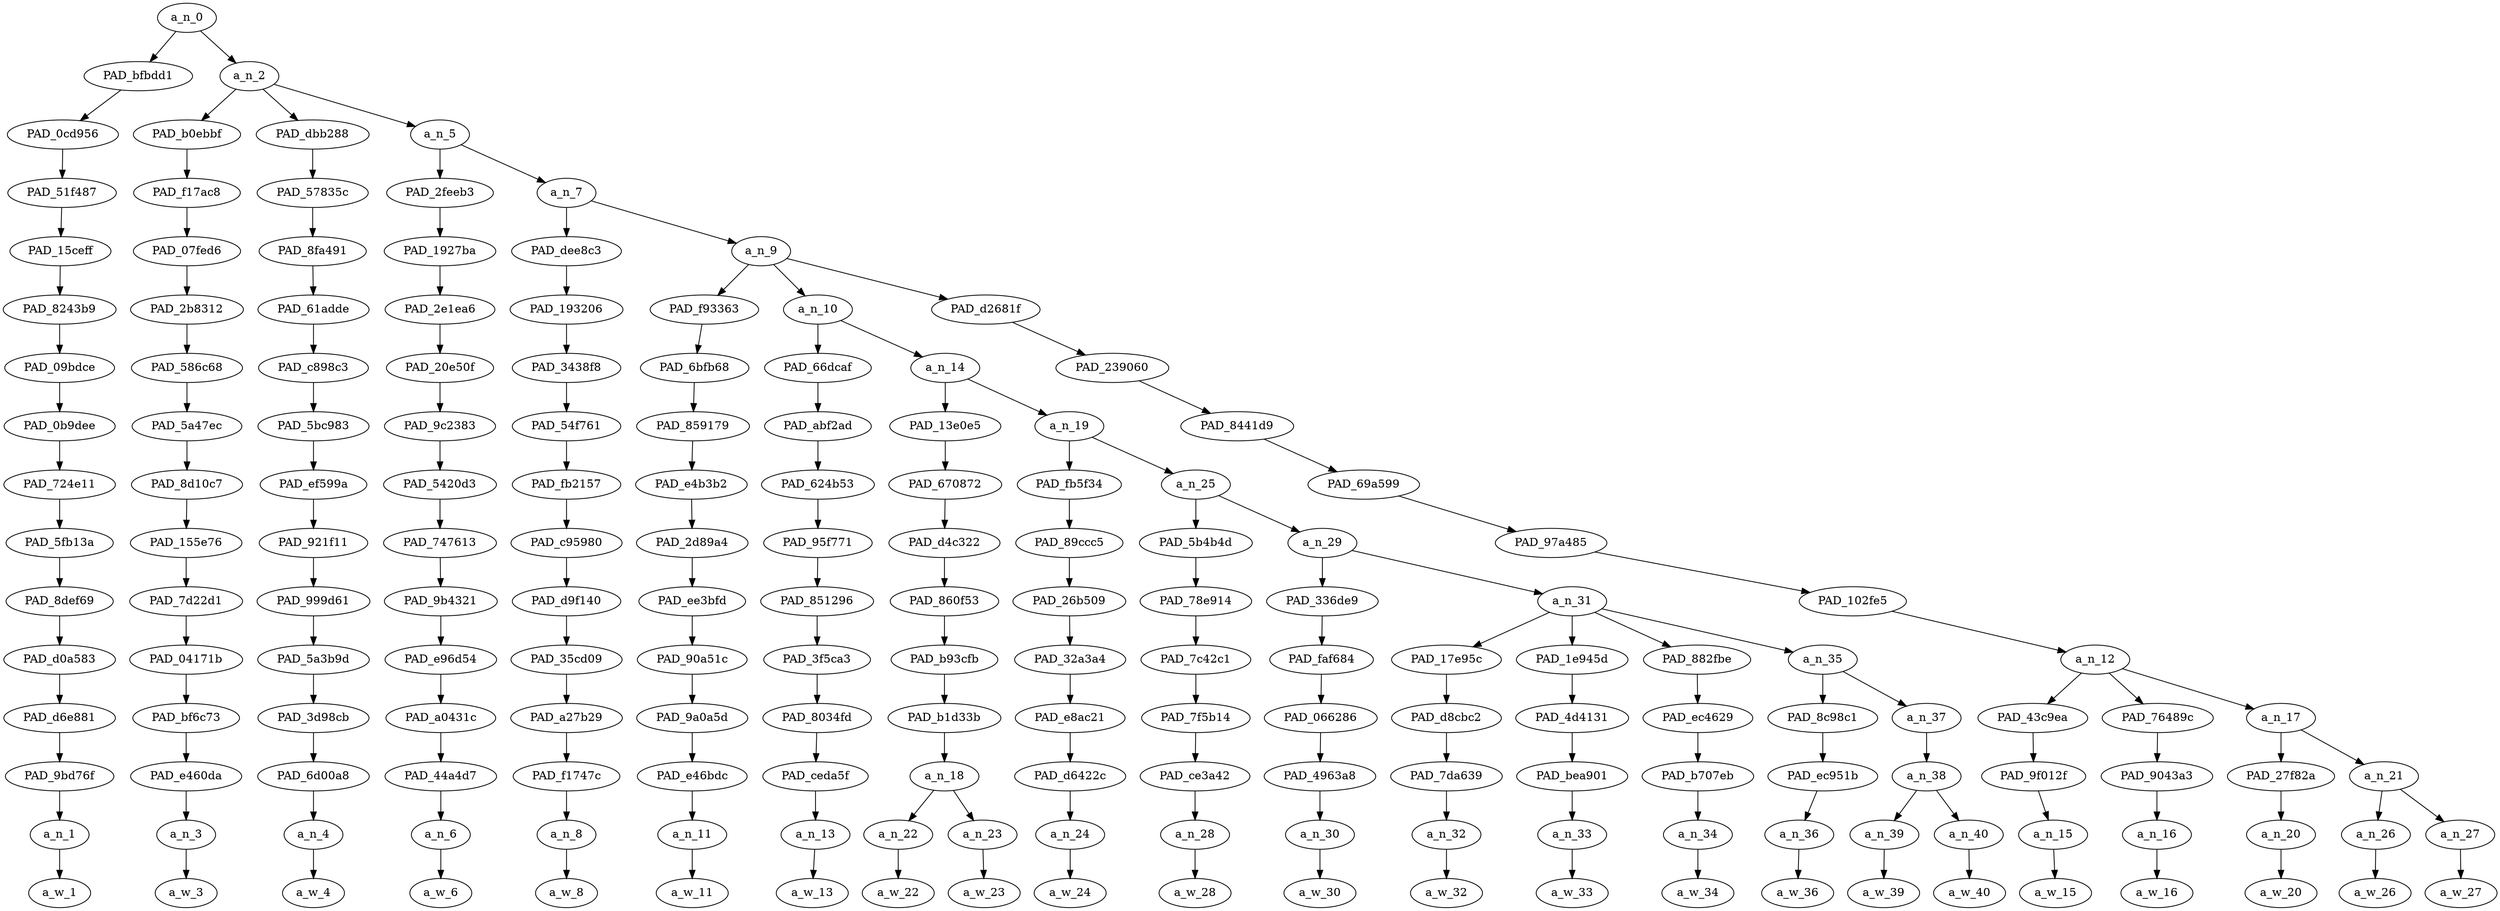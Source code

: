strict digraph "" {
	a_n_0	[div_dir=1,
		index=0,
		level=15,
		pos="1.5089789496527777,15!",
		text_span="[0, 1, 2, 3, 4, 5, 6, 7, 8, 9, 10, 11, 12, 13, 14, 15, 16, 17, 18, 19, 20, 21, 22]",
		value=0.99999999];
	PAD_bfbdd1	[div_dir=-1,
		index=0,
		level=14,
		pos="0.0,14!",
		text_span="[0]",
		value=0.04956374];
	a_n_0 -> PAD_bfbdd1;
	a_n_2	[div_dir=1,
		index=1,
		level=14,
		pos="3.0179578993055554,14!",
		text_span="[1, 2, 3, 4, 5, 6, 7, 8, 9, 10, 11, 12, 13, 14, 15, 16, 17, 18, 19, 20, 21, 22]",
		value=0.95024301];
	a_n_0 -> a_n_2;
	PAD_0cd956	[div_dir=-1,
		index=0,
		level=13,
		pos="0.0,13!",
		text_span="[0]",
		value=0.04956374];
	PAD_bfbdd1 -> PAD_0cd956;
	PAD_51f487	[div_dir=-1,
		index=0,
		level=12,
		pos="0.0,12!",
		text_span="[0]",
		value=0.04956374];
	PAD_0cd956 -> PAD_51f487;
	PAD_15ceff	[div_dir=-1,
		index=0,
		level=11,
		pos="0.0,11!",
		text_span="[0]",
		value=0.04956374];
	PAD_51f487 -> PAD_15ceff;
	PAD_8243b9	[div_dir=-1,
		index=0,
		level=10,
		pos="0.0,10!",
		text_span="[0]",
		value=0.04956374];
	PAD_15ceff -> PAD_8243b9;
	PAD_09bdce	[div_dir=-1,
		index=0,
		level=9,
		pos="0.0,9!",
		text_span="[0]",
		value=0.04956374];
	PAD_8243b9 -> PAD_09bdce;
	PAD_0b9dee	[div_dir=-1,
		index=0,
		level=8,
		pos="0.0,8!",
		text_span="[0]",
		value=0.04956374];
	PAD_09bdce -> PAD_0b9dee;
	PAD_724e11	[div_dir=-1,
		index=0,
		level=7,
		pos="0.0,7!",
		text_span="[0]",
		value=0.04956374];
	PAD_0b9dee -> PAD_724e11;
	PAD_5fb13a	[div_dir=-1,
		index=0,
		level=6,
		pos="0.0,6!",
		text_span="[0]",
		value=0.04956374];
	PAD_724e11 -> PAD_5fb13a;
	PAD_8def69	[div_dir=-1,
		index=0,
		level=5,
		pos="0.0,5!",
		text_span="[0]",
		value=0.04956374];
	PAD_5fb13a -> PAD_8def69;
	PAD_d0a583	[div_dir=-1,
		index=0,
		level=4,
		pos="0.0,4!",
		text_span="[0]",
		value=0.04956374];
	PAD_8def69 -> PAD_d0a583;
	PAD_d6e881	[div_dir=-1,
		index=0,
		level=3,
		pos="0.0,3!",
		text_span="[0]",
		value=0.04956374];
	PAD_d0a583 -> PAD_d6e881;
	PAD_9bd76f	[div_dir=-1,
		index=0,
		level=2,
		pos="0.0,2!",
		text_span="[0]",
		value=0.04956374];
	PAD_d6e881 -> PAD_9bd76f;
	a_n_1	[div_dir=-1,
		index=0,
		level=1,
		pos="0.0,1!",
		text_span="[0]",
		value=0.04956374];
	PAD_9bd76f -> a_n_1;
	a_w_1	[div_dir=0,
		index=0,
		level=0,
		pos="0,0!",
		text_span="[0]",
		value=i];
	a_n_1 -> a_w_1;
	PAD_b0ebbf	[div_dir=1,
		index=1,
		level=13,
		pos="1.0,13!",
		text_span="[1]",
		value=0.04055684];
	a_n_2 -> PAD_b0ebbf;
	PAD_dbb288	[div_dir=1,
		index=2,
		level=13,
		pos="2.0,13!",
		text_span="[2]",
		value=0.05141662];
	a_n_2 -> PAD_dbb288;
	a_n_5	[div_dir=1,
		index=3,
		level=13,
		pos="6.053873697916666,13!",
		text_span="[3, 4, 5, 6, 7, 8, 9, 10, 11, 12, 13, 14, 15, 16, 17, 18, 19, 20, 21, 22]",
		value=0.85800216];
	a_n_2 -> a_n_5;
	PAD_f17ac8	[div_dir=1,
		index=1,
		level=12,
		pos="1.0,12!",
		text_span="[1]",
		value=0.04055684];
	PAD_b0ebbf -> PAD_f17ac8;
	PAD_07fed6	[div_dir=1,
		index=1,
		level=11,
		pos="1.0,11!",
		text_span="[1]",
		value=0.04055684];
	PAD_f17ac8 -> PAD_07fed6;
	PAD_2b8312	[div_dir=1,
		index=1,
		level=10,
		pos="1.0,10!",
		text_span="[1]",
		value=0.04055684];
	PAD_07fed6 -> PAD_2b8312;
	PAD_586c68	[div_dir=1,
		index=1,
		level=9,
		pos="1.0,9!",
		text_span="[1]",
		value=0.04055684];
	PAD_2b8312 -> PAD_586c68;
	PAD_5a47ec	[div_dir=1,
		index=1,
		level=8,
		pos="1.0,8!",
		text_span="[1]",
		value=0.04055684];
	PAD_586c68 -> PAD_5a47ec;
	PAD_8d10c7	[div_dir=1,
		index=1,
		level=7,
		pos="1.0,7!",
		text_span="[1]",
		value=0.04055684];
	PAD_5a47ec -> PAD_8d10c7;
	PAD_155e76	[div_dir=1,
		index=1,
		level=6,
		pos="1.0,6!",
		text_span="[1]",
		value=0.04055684];
	PAD_8d10c7 -> PAD_155e76;
	PAD_7d22d1	[div_dir=1,
		index=1,
		level=5,
		pos="1.0,5!",
		text_span="[1]",
		value=0.04055684];
	PAD_155e76 -> PAD_7d22d1;
	PAD_04171b	[div_dir=1,
		index=1,
		level=4,
		pos="1.0,4!",
		text_span="[1]",
		value=0.04055684];
	PAD_7d22d1 -> PAD_04171b;
	PAD_bf6c73	[div_dir=1,
		index=1,
		level=3,
		pos="1.0,3!",
		text_span="[1]",
		value=0.04055684];
	PAD_04171b -> PAD_bf6c73;
	PAD_e460da	[div_dir=1,
		index=1,
		level=2,
		pos="1.0,2!",
		text_span="[1]",
		value=0.04055684];
	PAD_bf6c73 -> PAD_e460da;
	a_n_3	[div_dir=1,
		index=1,
		level=1,
		pos="1.0,1!",
		text_span="[1]",
		value=0.04055684];
	PAD_e460da -> a_n_3;
	a_w_3	[div_dir=0,
		index=1,
		level=0,
		pos="1,0!",
		text_span="[1]",
		value=have];
	a_n_3 -> a_w_3;
	PAD_57835c	[div_dir=1,
		index=2,
		level=12,
		pos="2.0,12!",
		text_span="[2]",
		value=0.05141662];
	PAD_dbb288 -> PAD_57835c;
	PAD_8fa491	[div_dir=1,
		index=2,
		level=11,
		pos="2.0,11!",
		text_span="[2]",
		value=0.05141662];
	PAD_57835c -> PAD_8fa491;
	PAD_61adde	[div_dir=1,
		index=2,
		level=10,
		pos="2.0,10!",
		text_span="[2]",
		value=0.05141662];
	PAD_8fa491 -> PAD_61adde;
	PAD_c898c3	[div_dir=1,
		index=2,
		level=9,
		pos="2.0,9!",
		text_span="[2]",
		value=0.05141662];
	PAD_61adde -> PAD_c898c3;
	PAD_5bc983	[div_dir=1,
		index=2,
		level=8,
		pos="2.0,8!",
		text_span="[2]",
		value=0.05141662];
	PAD_c898c3 -> PAD_5bc983;
	PAD_ef599a	[div_dir=1,
		index=2,
		level=7,
		pos="2.0,7!",
		text_span="[2]",
		value=0.05141662];
	PAD_5bc983 -> PAD_ef599a;
	PAD_921f11	[div_dir=1,
		index=2,
		level=6,
		pos="2.0,6!",
		text_span="[2]",
		value=0.05141662];
	PAD_ef599a -> PAD_921f11;
	PAD_999d61	[div_dir=1,
		index=2,
		level=5,
		pos="2.0,5!",
		text_span="[2]",
		value=0.05141662];
	PAD_921f11 -> PAD_999d61;
	PAD_5a3b9d	[div_dir=1,
		index=2,
		level=4,
		pos="2.0,4!",
		text_span="[2]",
		value=0.05141662];
	PAD_999d61 -> PAD_5a3b9d;
	PAD_3d98cb	[div_dir=1,
		index=2,
		level=3,
		pos="2.0,3!",
		text_span="[2]",
		value=0.05141662];
	PAD_5a3b9d -> PAD_3d98cb;
	PAD_6d00a8	[div_dir=1,
		index=2,
		level=2,
		pos="2.0,2!",
		text_span="[2]",
		value=0.05141662];
	PAD_3d98cb -> PAD_6d00a8;
	a_n_4	[div_dir=1,
		index=2,
		level=1,
		pos="2.0,1!",
		text_span="[2]",
		value=0.05141662];
	PAD_6d00a8 -> a_n_4;
	a_w_4	[div_dir=0,
		index=2,
		level=0,
		pos="2,0!",
		text_span="[2]",
		value=long];
	a_n_4 -> a_w_4;
	PAD_2feeb3	[div_dir=1,
		index=3,
		level=12,
		pos="3.0,12!",
		text_span="[3]",
		value=0.04938815];
	a_n_5 -> PAD_2feeb3;
	a_n_7	[div_dir=1,
		index=4,
		level=12,
		pos="9.107747395833332,12!",
		text_span="[4, 5, 6, 7, 8, 9, 10, 11, 12, 13, 14, 15, 16, 17, 18, 19, 20, 21, 22]",
		value=0.80843879];
	a_n_5 -> a_n_7;
	PAD_1927ba	[div_dir=1,
		index=3,
		level=11,
		pos="3.0,11!",
		text_span="[3]",
		value=0.04938815];
	PAD_2feeb3 -> PAD_1927ba;
	PAD_2e1ea6	[div_dir=1,
		index=3,
		level=10,
		pos="3.0,10!",
		text_span="[3]",
		value=0.04938815];
	PAD_1927ba -> PAD_2e1ea6;
	PAD_20e50f	[div_dir=1,
		index=3,
		level=9,
		pos="3.0,9!",
		text_span="[3]",
		value=0.04938815];
	PAD_2e1ea6 -> PAD_20e50f;
	PAD_9c2383	[div_dir=1,
		index=3,
		level=8,
		pos="3.0,8!",
		text_span="[3]",
		value=0.04938815];
	PAD_20e50f -> PAD_9c2383;
	PAD_5420d3	[div_dir=1,
		index=3,
		level=7,
		pos="3.0,7!",
		text_span="[3]",
		value=0.04938815];
	PAD_9c2383 -> PAD_5420d3;
	PAD_747613	[div_dir=1,
		index=3,
		level=6,
		pos="3.0,6!",
		text_span="[3]",
		value=0.04938815];
	PAD_5420d3 -> PAD_747613;
	PAD_9b4321	[div_dir=1,
		index=3,
		level=5,
		pos="3.0,5!",
		text_span="[3]",
		value=0.04938815];
	PAD_747613 -> PAD_9b4321;
	PAD_e96d54	[div_dir=1,
		index=3,
		level=4,
		pos="3.0,4!",
		text_span="[3]",
		value=0.04938815];
	PAD_9b4321 -> PAD_e96d54;
	PAD_a0431c	[div_dir=1,
		index=3,
		level=3,
		pos="3.0,3!",
		text_span="[3]",
		value=0.04938815];
	PAD_e96d54 -> PAD_a0431c;
	PAD_44a4d7	[div_dir=1,
		index=3,
		level=2,
		pos="3.0,2!",
		text_span="[3]",
		value=0.04938815];
	PAD_a0431c -> PAD_44a4d7;
	a_n_6	[div_dir=1,
		index=3,
		level=1,
		pos="3.0,1!",
		text_span="[3]",
		value=0.04938815];
	PAD_44a4d7 -> a_n_6;
	a_w_6	[div_dir=0,
		index=3,
		level=0,
		pos="3,0!",
		text_span="[3]",
		value=remembered];
	a_n_6 -> a_w_6;
	PAD_dee8c3	[div_dir=1,
		index=4,
		level=11,
		pos="4.0,11!",
		text_span="[4]",
		value=0.04109650];
	a_n_7 -> PAD_dee8c3;
	a_n_9	[div_dir=1,
		index=5,
		level=11,
		pos="14.215494791666666,11!",
		text_span="[5, 6, 7, 8, 9, 10, 11, 12, 13, 14, 15, 16, 17, 18, 19, 20, 21, 22]",
		value=0.76716379];
	a_n_7 -> a_n_9;
	PAD_193206	[div_dir=1,
		index=4,
		level=10,
		pos="4.0,10!",
		text_span="[4]",
		value=0.04109650];
	PAD_dee8c3 -> PAD_193206;
	PAD_3438f8	[div_dir=1,
		index=4,
		level=9,
		pos="4.0,9!",
		text_span="[4]",
		value=0.04109650];
	PAD_193206 -> PAD_3438f8;
	PAD_54f761	[div_dir=1,
		index=4,
		level=8,
		pos="4.0,8!",
		text_span="[4]",
		value=0.04109650];
	PAD_3438f8 -> PAD_54f761;
	PAD_fb2157	[div_dir=1,
		index=4,
		level=7,
		pos="4.0,7!",
		text_span="[4]",
		value=0.04109650];
	PAD_54f761 -> PAD_fb2157;
	PAD_c95980	[div_dir=1,
		index=4,
		level=6,
		pos="4.0,6!",
		text_span="[4]",
		value=0.04109650];
	PAD_fb2157 -> PAD_c95980;
	PAD_d9f140	[div_dir=1,
		index=4,
		level=5,
		pos="4.0,5!",
		text_span="[4]",
		value=0.04109650];
	PAD_c95980 -> PAD_d9f140;
	PAD_35cd09	[div_dir=1,
		index=4,
		level=4,
		pos="4.0,4!",
		text_span="[4]",
		value=0.04109650];
	PAD_d9f140 -> PAD_35cd09;
	PAD_a27b29	[div_dir=1,
		index=4,
		level=3,
		pos="4.0,3!",
		text_span="[4]",
		value=0.04109650];
	PAD_35cd09 -> PAD_a27b29;
	PAD_f1747c	[div_dir=1,
		index=4,
		level=2,
		pos="4.0,2!",
		text_span="[4]",
		value=0.04109650];
	PAD_a27b29 -> PAD_f1747c;
	a_n_8	[div_dir=1,
		index=4,
		level=1,
		pos="4.0,1!",
		text_span="[4]",
		value=0.04109650];
	PAD_f1747c -> a_n_8;
	a_w_8	[div_dir=0,
		index=4,
		level=0,
		pos="4,0!",
		text_span="[4]",
		value=that];
	a_n_8 -> a_w_8;
	PAD_f93363	[div_dir=1,
		index=6,
		level=10,
		pos="17.0,10!",
		text_span="[17]",
		value=0.03579918];
	a_n_9 -> PAD_f93363;
	a_n_10	[div_dir=1,
		index=5,
		level=10,
		pos="6.396484375,10!",
		text_span="[5, 6, 7, 8, 9, 10, 11, 12, 13, 14, 15, 16]",
		value=0.47584633];
	a_n_9 -> a_n_10;
	PAD_d2681f	[div_dir=-1,
		index=7,
		level=10,
		pos="19.25,10!",
		text_span="[18, 19, 20, 21, 22]",
		value=0.25541193];
	a_n_9 -> PAD_d2681f;
	PAD_6bfb68	[div_dir=1,
		index=7,
		level=9,
		pos="17.0,9!",
		text_span="[17]",
		value=0.03579918];
	PAD_f93363 -> PAD_6bfb68;
	PAD_859179	[div_dir=1,
		index=8,
		level=8,
		pos="17.0,8!",
		text_span="[17]",
		value=0.03579918];
	PAD_6bfb68 -> PAD_859179;
	PAD_e4b3b2	[div_dir=1,
		index=9,
		level=7,
		pos="17.0,7!",
		text_span="[17]",
		value=0.03579918];
	PAD_859179 -> PAD_e4b3b2;
	PAD_2d89a4	[div_dir=1,
		index=10,
		level=6,
		pos="17.0,6!",
		text_span="[17]",
		value=0.03579918];
	PAD_e4b3b2 -> PAD_2d89a4;
	PAD_ee3bfd	[div_dir=1,
		index=11,
		level=5,
		pos="17.0,5!",
		text_span="[17]",
		value=0.03579918];
	PAD_2d89a4 -> PAD_ee3bfd;
	PAD_90a51c	[div_dir=1,
		index=14,
		level=4,
		pos="17.0,4!",
		text_span="[17]",
		value=0.03579918];
	PAD_ee3bfd -> PAD_90a51c;
	PAD_9a0a5d	[div_dir=1,
		index=15,
		level=3,
		pos="17.0,3!",
		text_span="[17]",
		value=0.03579918];
	PAD_90a51c -> PAD_9a0a5d;
	PAD_e46bdc	[div_dir=1,
		index=15,
		level=2,
		pos="17.0,2!",
		text_span="[17]",
		value=0.03579918];
	PAD_9a0a5d -> PAD_e46bdc;
	a_n_11	[div_dir=1,
		index=17,
		level=1,
		pos="17.0,1!",
		text_span="[17]",
		value=0.03579918];
	PAD_e46bdc -> a_n_11;
	a_w_11	[div_dir=0,
		index=17,
		level=0,
		pos="17,0!",
		text_span="[17]",
		value=it];
	a_n_11 -> a_w_11;
	PAD_66dcaf	[div_dir=1,
		index=5,
		level=9,
		pos="5.0,9!",
		text_span="[5]",
		value=0.03742300];
	a_n_10 -> PAD_66dcaf;
	a_n_14	[div_dir=1,
		index=6,
		level=9,
		pos="7.79296875,9!",
		text_span="[6, 7, 8, 9, 10, 11, 12, 13, 14, 15, 16]",
		value=0.43822716];
	a_n_10 -> a_n_14;
	PAD_abf2ad	[div_dir=1,
		index=5,
		level=8,
		pos="5.0,8!",
		text_span="[5]",
		value=0.03742300];
	PAD_66dcaf -> PAD_abf2ad;
	PAD_624b53	[div_dir=1,
		index=5,
		level=7,
		pos="5.0,7!",
		text_span="[5]",
		value=0.03742300];
	PAD_abf2ad -> PAD_624b53;
	PAD_95f771	[div_dir=1,
		index=5,
		level=6,
		pos="5.0,6!",
		text_span="[5]",
		value=0.03742300];
	PAD_624b53 -> PAD_95f771;
	PAD_851296	[div_dir=1,
		index=5,
		level=5,
		pos="5.0,5!",
		text_span="[5]",
		value=0.03742300];
	PAD_95f771 -> PAD_851296;
	PAD_3f5ca3	[div_dir=1,
		index=5,
		level=4,
		pos="5.0,4!",
		text_span="[5]",
		value=0.03742300];
	PAD_851296 -> PAD_3f5ca3;
	PAD_8034fd	[div_dir=1,
		index=5,
		level=3,
		pos="5.0,3!",
		text_span="[5]",
		value=0.03742300];
	PAD_3f5ca3 -> PAD_8034fd;
	PAD_ceda5f	[div_dir=1,
		index=5,
		level=2,
		pos="5.0,2!",
		text_span="[5]",
		value=0.03742300];
	PAD_8034fd -> PAD_ceda5f;
	a_n_13	[div_dir=1,
		index=5,
		level=1,
		pos="5.0,1!",
		text_span="[5]",
		value=0.03742300];
	PAD_ceda5f -> a_n_13;
	a_w_13	[div_dir=0,
		index=5,
		level=0,
		pos="5,0!",
		text_span="[5]",
		value=with];
	a_n_13 -> a_w_13;
	PAD_13e0e5	[div_dir=1,
		index=6,
		level=8,
		pos="6.5,8!",
		text_span="[6, 7]",
		value=0.08913315];
	a_n_14 -> PAD_13e0e5;
	a_n_19	[div_dir=1,
		index=7,
		level=8,
		pos="9.0859375,8!",
		text_span="[8, 9, 10, 11, 12, 13, 14, 15, 16]",
		value=0.34890917];
	a_n_14 -> a_n_19;
	PAD_670872	[div_dir=1,
		index=6,
		level=7,
		pos="6.5,7!",
		text_span="[6, 7]",
		value=0.08913315];
	PAD_13e0e5 -> PAD_670872;
	PAD_d4c322	[div_dir=1,
		index=6,
		level=6,
		pos="6.5,6!",
		text_span="[6, 7]",
		value=0.08913315];
	PAD_670872 -> PAD_d4c322;
	PAD_860f53	[div_dir=1,
		index=6,
		level=5,
		pos="6.5,5!",
		text_span="[6, 7]",
		value=0.08913315];
	PAD_d4c322 -> PAD_860f53;
	PAD_b93cfb	[div_dir=1,
		index=6,
		level=4,
		pos="6.5,4!",
		text_span="[6, 7]",
		value=0.08913315];
	PAD_860f53 -> PAD_b93cfb;
	PAD_b1d33b	[div_dir=1,
		index=6,
		level=3,
		pos="6.5,3!",
		text_span="[6, 7]",
		value=0.08913315];
	PAD_b93cfb -> PAD_b1d33b;
	a_n_18	[div_dir=1,
		index=6,
		level=2,
		pos="6.5,2!",
		text_span="[6, 7]",
		value=0.08913315];
	PAD_b1d33b -> a_n_18;
	a_n_22	[div_dir=1,
		index=6,
		level=1,
		pos="6.0,1!",
		text_span="[6]",
		value=0.04053453];
	a_n_18 -> a_n_22;
	a_n_23	[div_dir=-1,
		index=7,
		level=1,
		pos="7.0,1!",
		text_span="[7]",
		value=0.04859044];
	a_n_18 -> a_n_23;
	a_w_22	[div_dir=0,
		index=6,
		level=0,
		pos="6,0!",
		text_span="[6]",
		value=intense];
	a_n_22 -> a_w_22;
	a_w_23	[div_dir=0,
		index=7,
		level=0,
		pos="7,0!",
		text_span="[7]",
		value=horror];
	a_n_23 -> a_w_23;
	PAD_fb5f34	[div_dir=1,
		index=7,
		level=7,
		pos="8.0,7!",
		text_span="[8]",
		value=0.03018659];
	a_n_19 -> PAD_fb5f34;
	a_n_25	[div_dir=1,
		index=8,
		level=7,
		pos="10.171875,7!",
		text_span="[9, 10, 11, 12, 13, 14, 15, 16]",
		value=0.31852420];
	a_n_19 -> a_n_25;
	PAD_89ccc5	[div_dir=1,
		index=7,
		level=6,
		pos="8.0,6!",
		text_span="[8]",
		value=0.03018659];
	PAD_fb5f34 -> PAD_89ccc5;
	PAD_26b509	[div_dir=1,
		index=7,
		level=5,
		pos="8.0,5!",
		text_span="[8]",
		value=0.03018659];
	PAD_89ccc5 -> PAD_26b509;
	PAD_32a3a4	[div_dir=1,
		index=7,
		level=4,
		pos="8.0,4!",
		text_span="[8]",
		value=0.03018659];
	PAD_26b509 -> PAD_32a3a4;
	PAD_e8ac21	[div_dir=1,
		index=7,
		level=3,
		pos="8.0,3!",
		text_span="[8]",
		value=0.03018659];
	PAD_32a3a4 -> PAD_e8ac21;
	PAD_d6422c	[div_dir=1,
		index=7,
		level=2,
		pos="8.0,2!",
		text_span="[8]",
		value=0.03018659];
	PAD_e8ac21 -> PAD_d6422c;
	a_n_24	[div_dir=1,
		index=8,
		level=1,
		pos="8.0,1!",
		text_span="[8]",
		value=0.03018659];
	PAD_d6422c -> a_n_24;
	a_w_24	[div_dir=0,
		index=8,
		level=0,
		pos="8,0!",
		text_span="[8]",
		value=as];
	a_n_24 -> a_w_24;
	PAD_5b4b4d	[div_dir=1,
		index=8,
		level=6,
		pos="9.0,6!",
		text_span="[9]",
		value=0.03148764];
	a_n_25 -> PAD_5b4b4d;
	a_n_29	[div_dir=1,
		index=9,
		level=6,
		pos="11.34375,6!",
		text_span="[10, 11, 12, 13, 14, 15, 16]",
		value=0.28684110];
	a_n_25 -> a_n_29;
	PAD_78e914	[div_dir=1,
		index=8,
		level=5,
		pos="9.0,5!",
		text_span="[9]",
		value=0.03148764];
	PAD_5b4b4d -> PAD_78e914;
	PAD_7c42c1	[div_dir=1,
		index=8,
		level=4,
		pos="9.0,4!",
		text_span="[9]",
		value=0.03148764];
	PAD_78e914 -> PAD_7c42c1;
	PAD_7f5b14	[div_dir=1,
		index=8,
		level=3,
		pos="9.0,3!",
		text_span="[9]",
		value=0.03148764];
	PAD_7c42c1 -> PAD_7f5b14;
	PAD_ce3a42	[div_dir=1,
		index=8,
		level=2,
		pos="9.0,2!",
		text_span="[9]",
		value=0.03148764];
	PAD_7f5b14 -> PAD_ce3a42;
	a_n_28	[div_dir=1,
		index=9,
		level=1,
		pos="9.0,1!",
		text_span="[9]",
		value=0.03148764];
	PAD_ce3a42 -> a_n_28;
	a_w_28	[div_dir=0,
		index=9,
		level=0,
		pos="9,0!",
		text_span="[9]",
		value=her];
	a_n_28 -> a_w_28;
	PAD_336de9	[div_dir=1,
		index=9,
		level=5,
		pos="10.0,5!",
		text_span="[10]",
		value=0.03298942];
	a_n_29 -> PAD_336de9;
	a_n_31	[div_dir=1,
		index=10,
		level=5,
		pos="12.6875,5!",
		text_span="[11, 12, 13, 14, 15, 16]",
		value=0.25365165];
	a_n_29 -> a_n_31;
	PAD_faf684	[div_dir=1,
		index=9,
		level=4,
		pos="10.0,4!",
		text_span="[10]",
		value=0.03298942];
	PAD_336de9 -> PAD_faf684;
	PAD_066286	[div_dir=1,
		index=9,
		level=3,
		pos="10.0,3!",
		text_span="[10]",
		value=0.03298942];
	PAD_faf684 -> PAD_066286;
	PAD_4963a8	[div_dir=1,
		index=9,
		level=2,
		pos="10.0,2!",
		text_span="[10]",
		value=0.03298942];
	PAD_066286 -> PAD_4963a8;
	a_n_30	[div_dir=1,
		index=10,
		level=1,
		pos="10.0,1!",
		text_span="[10]",
		value=0.03298942];
	PAD_4963a8 -> a_n_30;
	a_w_30	[div_dir=0,
		index=10,
		level=0,
		pos="10,0!",
		text_span="[10]",
		value=being];
	a_n_30 -> a_w_30;
	PAD_17e95c	[div_dir=-1,
		index=10,
		level=4,
		pos="11.0,4!",
		text_span="[11]",
		value=0.05673435];
	a_n_31 -> PAD_17e95c;
	PAD_1e945d	[div_dir=1,
		index=11,
		level=4,
		pos="12.0,4!",
		text_span="[12]",
		value=0.03450377];
	a_n_31 -> PAD_1e945d;
	PAD_882fbe	[div_dir=-1,
		index=12,
		level=4,
		pos="13.0,4!",
		text_span="[13]",
		value=0.05041915];
	a_n_31 -> PAD_882fbe;
	a_n_35	[div_dir=1,
		index=13,
		level=4,
		pos="14.75,4!",
		text_span="[14, 15, 16]",
		value=0.11183049];
	a_n_31 -> a_n_35;
	PAD_d8cbc2	[div_dir=-1,
		index=10,
		level=3,
		pos="11.0,3!",
		text_span="[11]",
		value=0.05673435];
	PAD_17e95c -> PAD_d8cbc2;
	PAD_7da639	[div_dir=-1,
		index=10,
		level=2,
		pos="11.0,2!",
		text_span="[11]",
		value=0.05673435];
	PAD_d8cbc2 -> PAD_7da639;
	a_n_32	[div_dir=-1,
		index=11,
		level=1,
		pos="11.0,1!",
		text_span="[11]",
		value=0.05673435];
	PAD_7da639 -> a_n_32;
	a_w_32	[div_dir=0,
		index=11,
		level=0,
		pos="11,0!",
		text_span="[11]",
		value=raped];
	a_n_32 -> a_w_32;
	PAD_4d4131	[div_dir=1,
		index=11,
		level=3,
		pos="12.0,3!",
		text_span="[12]",
		value=0.03450377];
	PAD_1e945d -> PAD_4d4131;
	PAD_bea901	[div_dir=1,
		index=11,
		level=2,
		pos="12.0,2!",
		text_span="[12]",
		value=0.03450377];
	PAD_4d4131 -> PAD_bea901;
	a_n_33	[div_dir=1,
		index=12,
		level=1,
		pos="12.0,1!",
		text_span="[12]",
		value=0.03450377];
	PAD_bea901 -> a_n_33;
	a_w_33	[div_dir=0,
		index=12,
		level=0,
		pos="12,0!",
		text_span="[12]",
		value=and];
	a_n_33 -> a_w_33;
	PAD_ec4629	[div_dir=-1,
		index=12,
		level=3,
		pos="13.0,3!",
		text_span="[13]",
		value=0.05041915];
	PAD_882fbe -> PAD_ec4629;
	PAD_b707eb	[div_dir=-1,
		index=12,
		level=2,
		pos="13.0,2!",
		text_span="[13]",
		value=0.05041915];
	PAD_ec4629 -> PAD_b707eb;
	a_n_34	[div_dir=-1,
		index=13,
		level=1,
		pos="13.0,1!",
		text_span="[13]",
		value=0.05041915];
	PAD_b707eb -> a_n_34;
	a_w_34	[div_dir=0,
		index=13,
		level=0,
		pos="13,0!",
		text_span="[13]",
		value=tortured];
	a_n_34 -> a_w_34;
	PAD_8c98c1	[div_dir=1,
		index=13,
		level=3,
		pos="14.0,3!",
		text_span="[14]",
		value=0.03336755];
	a_n_35 -> PAD_8c98c1;
	a_n_37	[div_dir=1,
		index=14,
		level=3,
		pos="15.5,3!",
		text_span="[15, 16]",
		value=0.07818012];
	a_n_35 -> a_n_37;
	PAD_ec951b	[div_dir=1,
		index=13,
		level=2,
		pos="14.0,2!",
		text_span="[14]",
		value=0.03336755];
	PAD_8c98c1 -> PAD_ec951b;
	a_n_36	[div_dir=1,
		index=14,
		level=1,
		pos="14.0,1!",
		text_span="[14]",
		value=0.03336755];
	PAD_ec951b -> a_n_36;
	a_w_36	[div_dir=0,
		index=14,
		level=0,
		pos="14,0!",
		text_span="[14]",
		value=that1];
	a_n_36 -> a_w_36;
	a_n_38	[div_dir=1,
		index=14,
		level=2,
		pos="15.5,2!",
		text_span="[15, 16]",
		value=0.07799694];
	a_n_37 -> a_n_38;
	a_n_39	[div_dir=1,
		index=15,
		level=1,
		pos="15.0,1!",
		text_span="[15]",
		value=0.03352801];
	a_n_38 -> a_n_39;
	a_n_40	[div_dir=-1,
		index=16,
		level=1,
		pos="16.0,1!",
		text_span="[16]",
		value=0.04428575];
	a_n_38 -> a_n_40;
	a_w_39	[div_dir=0,
		index=15,
		level=0,
		pos="15,0!",
		text_span="[15]",
		value=was];
	a_n_39 -> a_w_39;
	a_w_40	[div_dir=0,
		index=16,
		level=0,
		pos="16,0!",
		text_span="[16]",
		value=happening];
	a_n_40 -> a_w_40;
	PAD_239060	[div_dir=-1,
		index=8,
		level=9,
		pos="19.25,9!",
		text_span="[18, 19, 20, 21, 22]",
		value=0.25541193];
	PAD_d2681f -> PAD_239060;
	PAD_8441d9	[div_dir=-1,
		index=9,
		level=8,
		pos="19.25,8!",
		text_span="[18, 19, 20, 21, 22]",
		value=0.25541193];
	PAD_239060 -> PAD_8441d9;
	PAD_69a599	[div_dir=-1,
		index=10,
		level=7,
		pos="19.25,7!",
		text_span="[18, 19, 20, 21, 22]",
		value=0.25541193];
	PAD_8441d9 -> PAD_69a599;
	PAD_97a485	[div_dir=-1,
		index=11,
		level=6,
		pos="19.25,6!",
		text_span="[18, 19, 20, 21, 22]",
		value=0.25541193];
	PAD_69a599 -> PAD_97a485;
	PAD_102fe5	[div_dir=-1,
		index=12,
		level=5,
		pos="19.25,5!",
		text_span="[18, 19, 20, 21, 22]",
		value=0.25541193];
	PAD_97a485 -> PAD_102fe5;
	a_n_12	[div_dir=-1,
		index=15,
		level=4,
		pos="19.25,4!",
		text_span="[18, 19, 20, 21, 22]",
		value=0.25541193];
	PAD_102fe5 -> a_n_12;
	PAD_43c9ea	[div_dir=1,
		index=16,
		level=3,
		pos="18.0,3!",
		text_span="[18]",
		value=0.03235030];
	a_n_12 -> PAD_43c9ea;
	PAD_76489c	[div_dir=1,
		index=17,
		level=3,
		pos="19.0,3!",
		text_span="[19]",
		value=0.03746174];
	a_n_12 -> PAD_76489c;
	a_n_17	[div_dir=-1,
		index=18,
		level=3,
		pos="20.75,3!",
		text_span="[20, 21, 22]",
		value=0.18546511];
	a_n_12 -> a_n_17;
	PAD_9f012f	[div_dir=1,
		index=16,
		level=2,
		pos="18.0,2!",
		text_span="[18]",
		value=0.03235030];
	PAD_43c9ea -> PAD_9f012f;
	a_n_15	[div_dir=1,
		index=18,
		level=1,
		pos="18.0,1!",
		text_span="[18]",
		value=0.03235030];
	PAD_9f012f -> a_n_15;
	a_w_15	[div_dir=0,
		index=18,
		level=0,
		pos="18,0!",
		text_span="[18]",
		value=was1];
	a_n_15 -> a_w_15;
	PAD_9043a3	[div_dir=1,
		index=17,
		level=2,
		pos="19.0,2!",
		text_span="[19]",
		value=0.03746174];
	PAD_76489c -> PAD_9043a3;
	a_n_16	[div_dir=1,
		index=19,
		level=1,
		pos="19.0,1!",
		text_span="[19]",
		value=0.03746174];
	PAD_9043a3 -> a_n_16;
	a_w_16	[div_dir=0,
		index=19,
		level=0,
		pos="19,0!",
		text_span="[19]",
		value=not];
	a_n_16 -> a_w_16;
	PAD_27f82a	[div_dir=-1,
		index=18,
		level=2,
		pos="20.0,2!",
		text_span="[20]",
		value=0.05853842];
	a_n_17 -> PAD_27f82a;
	a_n_21	[div_dir=-1,
		index=19,
		level=2,
		pos="21.5,2!",
		text_span="[21, 22]",
		value=0.12656446];
	a_n_17 -> a_n_21;
	a_n_20	[div_dir=-1,
		index=20,
		level=1,
		pos="20.0,1!",
		text_span="[20]",
		value=0.05853842];
	PAD_27f82a -> a_n_20;
	a_w_20	[div_dir=0,
		index=20,
		level=0,
		pos="20,0!",
		text_span="[20]",
		value=without];
	a_n_20 -> a_w_20;
	a_n_26	[div_dir=-1,
		index=21,
		level=1,
		pos="21.0,1!",
		text_span="[21]",
		value=0.04084636];
	a_n_21 -> a_n_26;
	a_n_27	[div_dir=-1,
		index=22,
		level=1,
		pos="22.0,1!",
		text_span="[22]",
		value=0.08541739];
	a_n_21 -> a_n_27;
	a_w_26	[div_dir=0,
		index=21,
		level=0,
		pos="21,0!",
		text_span="[21]",
		value=her1];
	a_n_26 -> a_w_26;
	a_w_27	[div_dir=0,
		index=22,
		level=0,
		pos="22,0!",
		text_span="[22]",
		value=consent];
	a_n_27 -> a_w_27;
}
